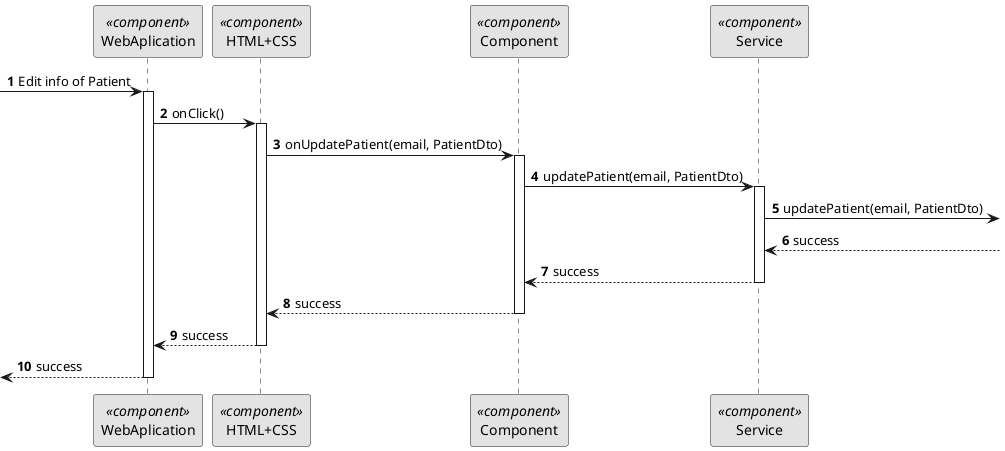 @startuml 5.1.4
skinparam monochrome true
skinparam packageStyle rectangle
skinparam shadowing false

autonumber

participant "WebAplication" as FE <<component>>
participant "HTML+CSS" as HT <<component>>
participant "Component" as CM <<component>>
participant "Service" as SERV <<component>>



-> FE : Edit info of Patient
activate FE

 FE -> HT : onClick()
 activate HT

 HT -> CM : onUpdatePatient(email, PatientDto)
activate CM
CM -> SERV : updatePatient(email, PatientDto)
activate SERV
SERV ->: updatePatient(email, PatientDto)


SERV <-- : success

SERV --> CM : success

deactivate SERV
CM --> HT: success

deactivate CM

HT --> FE : success
deactivate HT

<-- FE : success


deactivate FE




@enduml